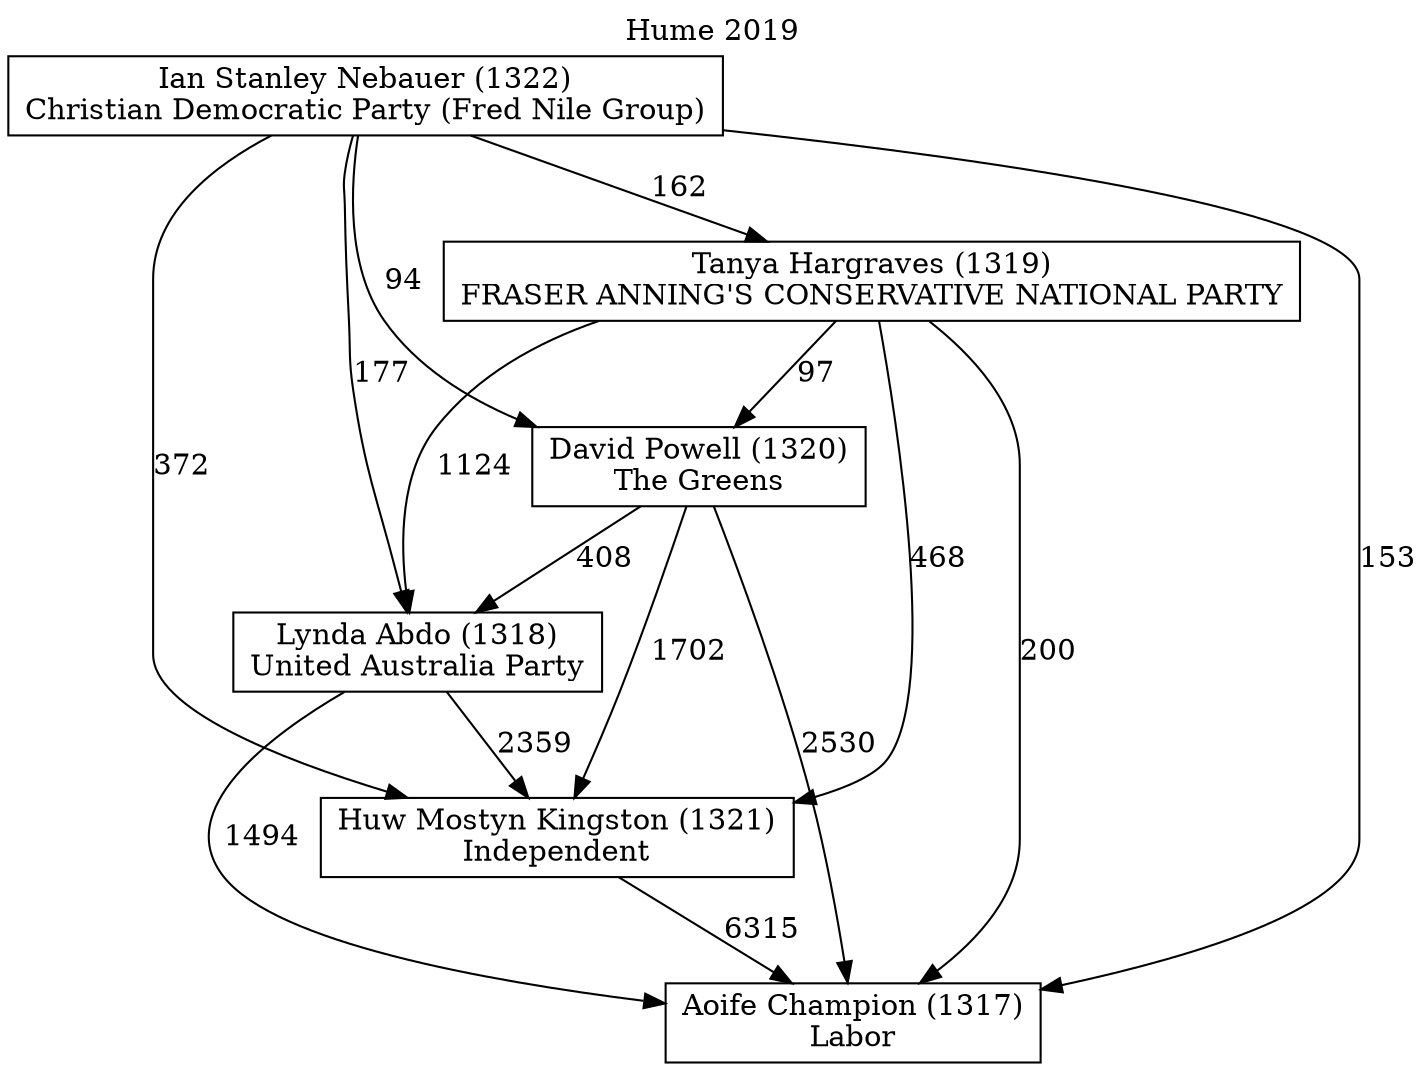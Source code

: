 // House preference flow
digraph "Aoife Champion (1317)_Hume_2019" {
	graph [label="Hume 2019" labelloc=t mclimit=10]
	node [shape=box]
	"Aoife Champion (1317)" [label="Aoife Champion (1317)
Labor"]
	"David Powell (1320)" [label="David Powell (1320)
The Greens"]
	"Huw Mostyn Kingston (1321)" [label="Huw Mostyn Kingston (1321)
Independent"]
	"Ian Stanley Nebauer (1322)" [label="Ian Stanley Nebauer (1322)
Christian Democratic Party (Fred Nile Group)"]
	"Lynda Abdo (1318)" [label="Lynda Abdo (1318)
United Australia Party"]
	"Tanya Hargraves (1319)" [label="Tanya Hargraves (1319)
FRASER ANNING'S CONSERVATIVE NATIONAL PARTY"]
	"David Powell (1320)" -> "Aoife Champion (1317)" [label=2530]
	"David Powell (1320)" -> "Huw Mostyn Kingston (1321)" [label=1702]
	"David Powell (1320)" -> "Lynda Abdo (1318)" [label=408]
	"Huw Mostyn Kingston (1321)" -> "Aoife Champion (1317)" [label=6315]
	"Ian Stanley Nebauer (1322)" -> "Aoife Champion (1317)" [label=153]
	"Ian Stanley Nebauer (1322)" -> "David Powell (1320)" [label=94]
	"Ian Stanley Nebauer (1322)" -> "Huw Mostyn Kingston (1321)" [label=372]
	"Ian Stanley Nebauer (1322)" -> "Lynda Abdo (1318)" [label=177]
	"Ian Stanley Nebauer (1322)" -> "Tanya Hargraves (1319)" [label=162]
	"Lynda Abdo (1318)" -> "Aoife Champion (1317)" [label=1494]
	"Lynda Abdo (1318)" -> "Huw Mostyn Kingston (1321)" [label=2359]
	"Tanya Hargraves (1319)" -> "Aoife Champion (1317)" [label=200]
	"Tanya Hargraves (1319)" -> "David Powell (1320)" [label=97]
	"Tanya Hargraves (1319)" -> "Huw Mostyn Kingston (1321)" [label=468]
	"Tanya Hargraves (1319)" -> "Lynda Abdo (1318)" [label=1124]
}
